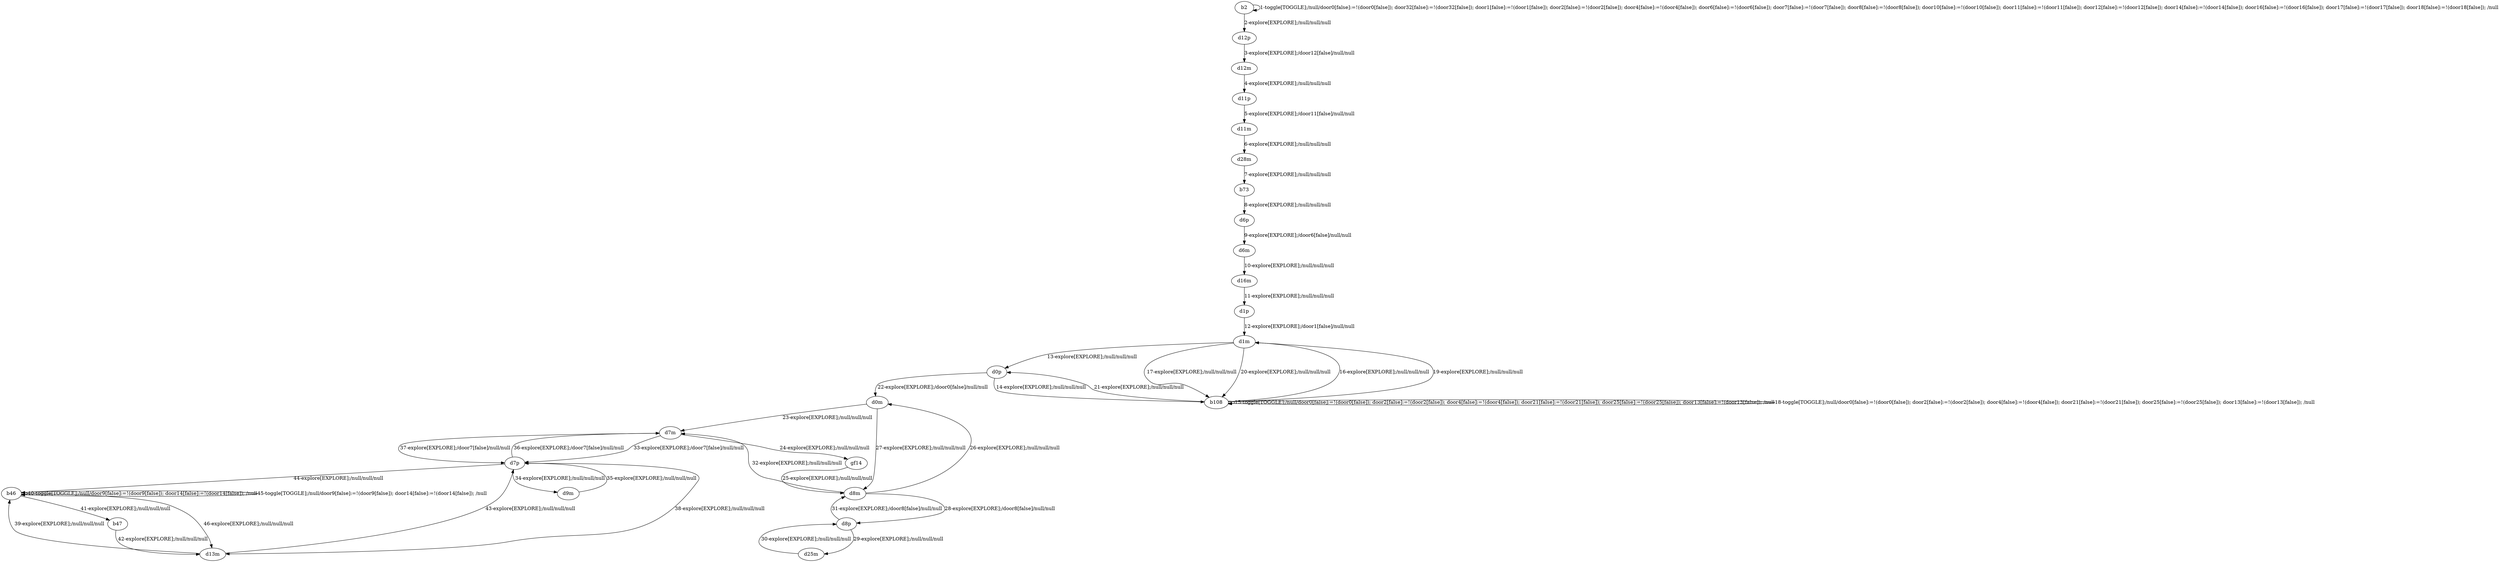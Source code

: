 # Total number of goals covered by this test: 2
# d25m --> d8p
# d8p --> d25m

digraph g {
"b2" -> "b2" [label = "1-toggle[TOGGLE];/null/door0[false]:=!(door0[false]); door32[false]:=!(door32[false]); door1[false]:=!(door1[false]); door2[false]:=!(door2[false]); door4[false]:=!(door4[false]); door6[false]:=!(door6[false]); door7[false]:=!(door7[false]); door8[false]:=!(door8[false]); door10[false]:=!(door10[false]); door11[false]:=!(door11[false]); door12[false]:=!(door12[false]); door14[false]:=!(door14[false]); door16[false]:=!(door16[false]); door17[false]:=!(door17[false]); door18[false]:=!(door18[false]); /null"];
"b2" -> "d12p" [label = "2-explore[EXPLORE];/null/null/null"];
"d12p" -> "d12m" [label = "3-explore[EXPLORE];/door12[false]/null/null"];
"d12m" -> "d11p" [label = "4-explore[EXPLORE];/null/null/null"];
"d11p" -> "d11m" [label = "5-explore[EXPLORE];/door11[false]/null/null"];
"d11m" -> "d28m" [label = "6-explore[EXPLORE];/null/null/null"];
"d28m" -> "b73" [label = "7-explore[EXPLORE];/null/null/null"];
"b73" -> "d6p" [label = "8-explore[EXPLORE];/null/null/null"];
"d6p" -> "d6m" [label = "9-explore[EXPLORE];/door6[false]/null/null"];
"d6m" -> "d16m" [label = "10-explore[EXPLORE];/null/null/null"];
"d16m" -> "d1p" [label = "11-explore[EXPLORE];/null/null/null"];
"d1p" -> "d1m" [label = "12-explore[EXPLORE];/door1[false]/null/null"];
"d1m" -> "d0p" [label = "13-explore[EXPLORE];/null/null/null"];
"d0p" -> "b108" [label = "14-explore[EXPLORE];/null/null/null"];
"b108" -> "b108" [label = "15-toggle[TOGGLE];/null/door0[false]:=!(door0[false]); door2[false]:=!(door2[false]); door4[false]:=!(door4[false]); door21[false]:=!(door21[false]); door25[false]:=!(door25[false]); door13[false]:=!(door13[false]); /null"];
"b108" -> "d1m" [label = "16-explore[EXPLORE];/null/null/null"];
"d1m" -> "b108" [label = "17-explore[EXPLORE];/null/null/null"];
"b108" -> "b108" [label = "18-toggle[TOGGLE];/null/door0[false]:=!(door0[false]); door2[false]:=!(door2[false]); door4[false]:=!(door4[false]); door21[false]:=!(door21[false]); door25[false]:=!(door25[false]); door13[false]:=!(door13[false]); /null"];
"b108" -> "d1m" [label = "19-explore[EXPLORE];/null/null/null"];
"d1m" -> "b108" [label = "20-explore[EXPLORE];/null/null/null"];
"b108" -> "d0p" [label = "21-explore[EXPLORE];/null/null/null"];
"d0p" -> "d0m" [label = "22-explore[EXPLORE];/door0[false]/null/null"];
"d0m" -> "d7m" [label = "23-explore[EXPLORE];/null/null/null"];
"d7m" -> "gf14" [label = "24-explore[EXPLORE];/null/null/null"];
"gf14" -> "d8m" [label = "25-explore[EXPLORE];/null/null/null"];
"d8m" -> "d0m" [label = "26-explore[EXPLORE];/null/null/null"];
"d0m" -> "d8m" [label = "27-explore[EXPLORE];/null/null/null"];
"d8m" -> "d8p" [label = "28-explore[EXPLORE];/door8[false]/null/null"];
"d8p" -> "d25m" [label = "29-explore[EXPLORE];/null/null/null"];
"d25m" -> "d8p" [label = "30-explore[EXPLORE];/null/null/null"];
"d8p" -> "d8m" [label = "31-explore[EXPLORE];/door8[false]/null/null"];
"d8m" -> "d7m" [label = "32-explore[EXPLORE];/null/null/null"];
"d7m" -> "d7p" [label = "33-explore[EXPLORE];/door7[false]/null/null"];
"d7p" -> "d9m" [label = "34-explore[EXPLORE];/null/null/null"];
"d9m" -> "d7p" [label = "35-explore[EXPLORE];/null/null/null"];
"d7p" -> "d7m" [label = "36-explore[EXPLORE];/door7[false]/null/null"];
"d7m" -> "d7p" [label = "37-explore[EXPLORE];/door7[false]/null/null"];
"d7p" -> "d13m" [label = "38-explore[EXPLORE];/null/null/null"];
"d13m" -> "b46" [label = "39-explore[EXPLORE];/null/null/null"];
"b46" -> "b46" [label = "40-toggle[TOGGLE];/null/door9[false]:=!(door9[false]); door14[false]:=!(door14[false]); /null"];
"b46" -> "b47" [label = "41-explore[EXPLORE];/null/null/null"];
"b47" -> "d13m" [label = "42-explore[EXPLORE];/null/null/null"];
"d13m" -> "d7p" [label = "43-explore[EXPLORE];/null/null/null"];
"d7p" -> "b46" [label = "44-explore[EXPLORE];/null/null/null"];
"b46" -> "b46" [label = "45-toggle[TOGGLE];/null/door9[false]:=!(door9[false]); door14[false]:=!(door14[false]); /null"];
"b46" -> "d13m" [label = "46-explore[EXPLORE];/null/null/null"];
}